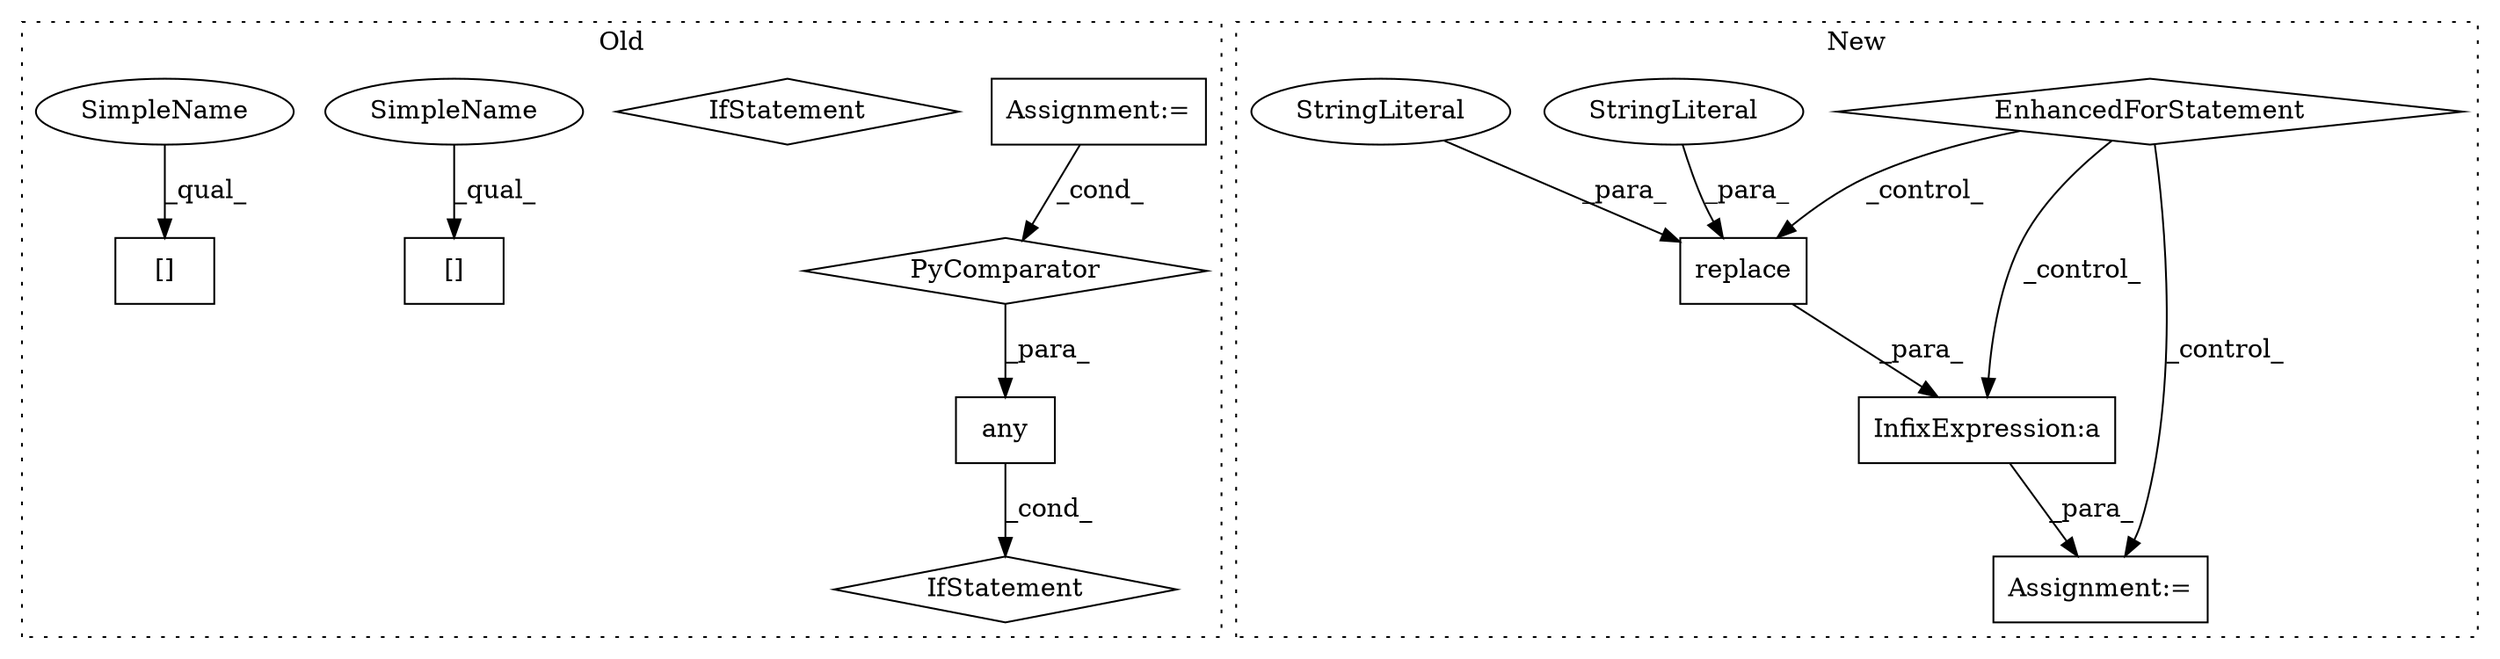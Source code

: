 digraph G {
subgraph cluster0 {
1 [label="any" a="32" s="5851,6010" l="17,-5" shape="box"];
3 [label="PyComparator" a="113" s="5961" l="41" shape="diamond"];
5 [label="IfStatement" a="25" s="5847,6005" l="4,2" shape="diamond"];
9 [label="[]" a="2" s="5737,5746" l="8,1" shape="box"];
11 [label="Assignment:=" a="7" s="5961" l="41" shape="box"];
12 [label="IfStatement" a="25" s="5961" l="41" shape="diamond"];
13 [label="[]" a="2" s="5883,5892" l="8,1" shape="box"];
14 [label="SimpleName" a="42" s="5737" l="7" shape="ellipse"];
15 [label="SimpleName" a="42" s="5883" l="7" shape="ellipse"];
label = "Old";
style="dotted";
}
subgraph cluster1 {
2 [label="replace" a="32" s="6009,6023" l="8,1" shape="box"];
4 [label="EnhancedForStatement" a="70" s="5607,5721" l="53,2" shape="diamond"];
6 [label="StringLiteral" a="45" s="6017" l="3" shape="ellipse"];
7 [label="StringLiteral" a="45" s="6021" l="2" shape="ellipse"];
8 [label="InfixExpression:a" a="27" s="6025" l="3" shape="box"];
10 [label="Assignment:=" a="7" s="5994" l="1" shape="box"];
label = "New";
style="dotted";
}
1 -> 5 [label="_cond_"];
2 -> 8 [label="_para_"];
3 -> 1 [label="_para_"];
4 -> 10 [label="_control_"];
4 -> 8 [label="_control_"];
4 -> 2 [label="_control_"];
6 -> 2 [label="_para_"];
7 -> 2 [label="_para_"];
8 -> 10 [label="_para_"];
11 -> 3 [label="_cond_"];
14 -> 9 [label="_qual_"];
15 -> 13 [label="_qual_"];
}